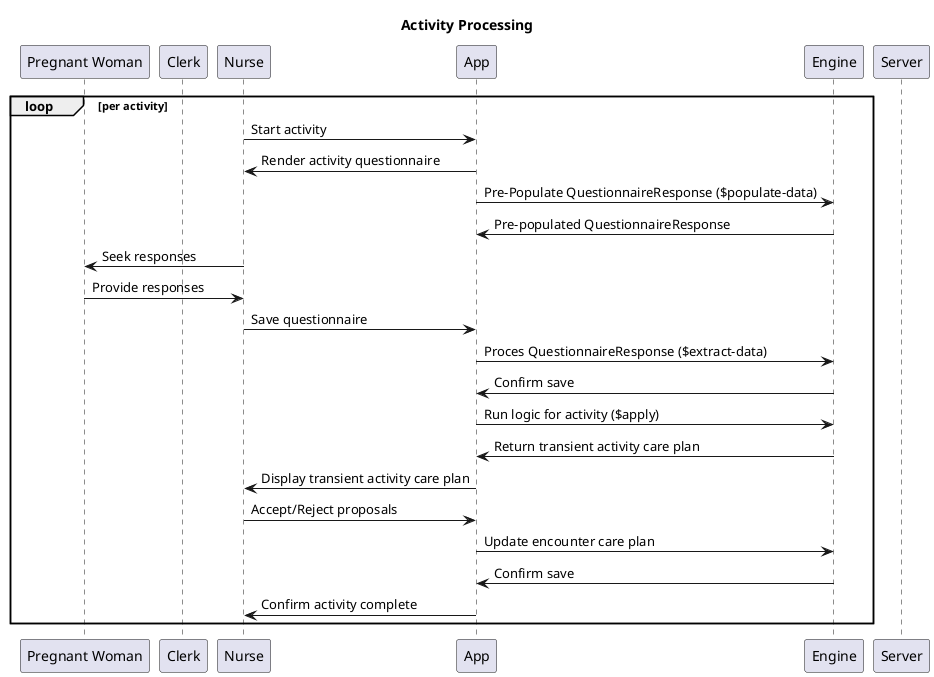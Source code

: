 @startuml ActivityProcessing
title Activity Processing
participant "Pregnant Woman" as PW
participant "Clerk" as Clerk
participant "Nurse" as Nurse
participant "App" as App
participant "Engine" as Engine
participant "Server" as Server


loop per activity
  Nurse -> App: Start activity
  App -> Nurse: Render activity questionnaire
  App -> Engine: Pre-Populate QuestionnaireResponse ($populate-data)
  Engine -> App: Pre-populated QuestionnaireResponse
  Nurse -> PW: Seek responses
  PW -> Nurse: Provide responses
  Nurse -> App: Save questionnaire
  App -> Engine: Proces QuestionnaireResponse ($extract-data)
  Engine -> App: Confirm save
  App -> Engine: Run logic for activity ($apply)
  Engine -> App: Return transient activity care plan
  App -> Nurse: Display transient activity care plan
  Nurse -> App: Accept/Reject proposals
  App -> Engine: Update encounter care plan
  Engine -> App: Confirm save
  App -> Nurse: Confirm activity complete
end


@enduml